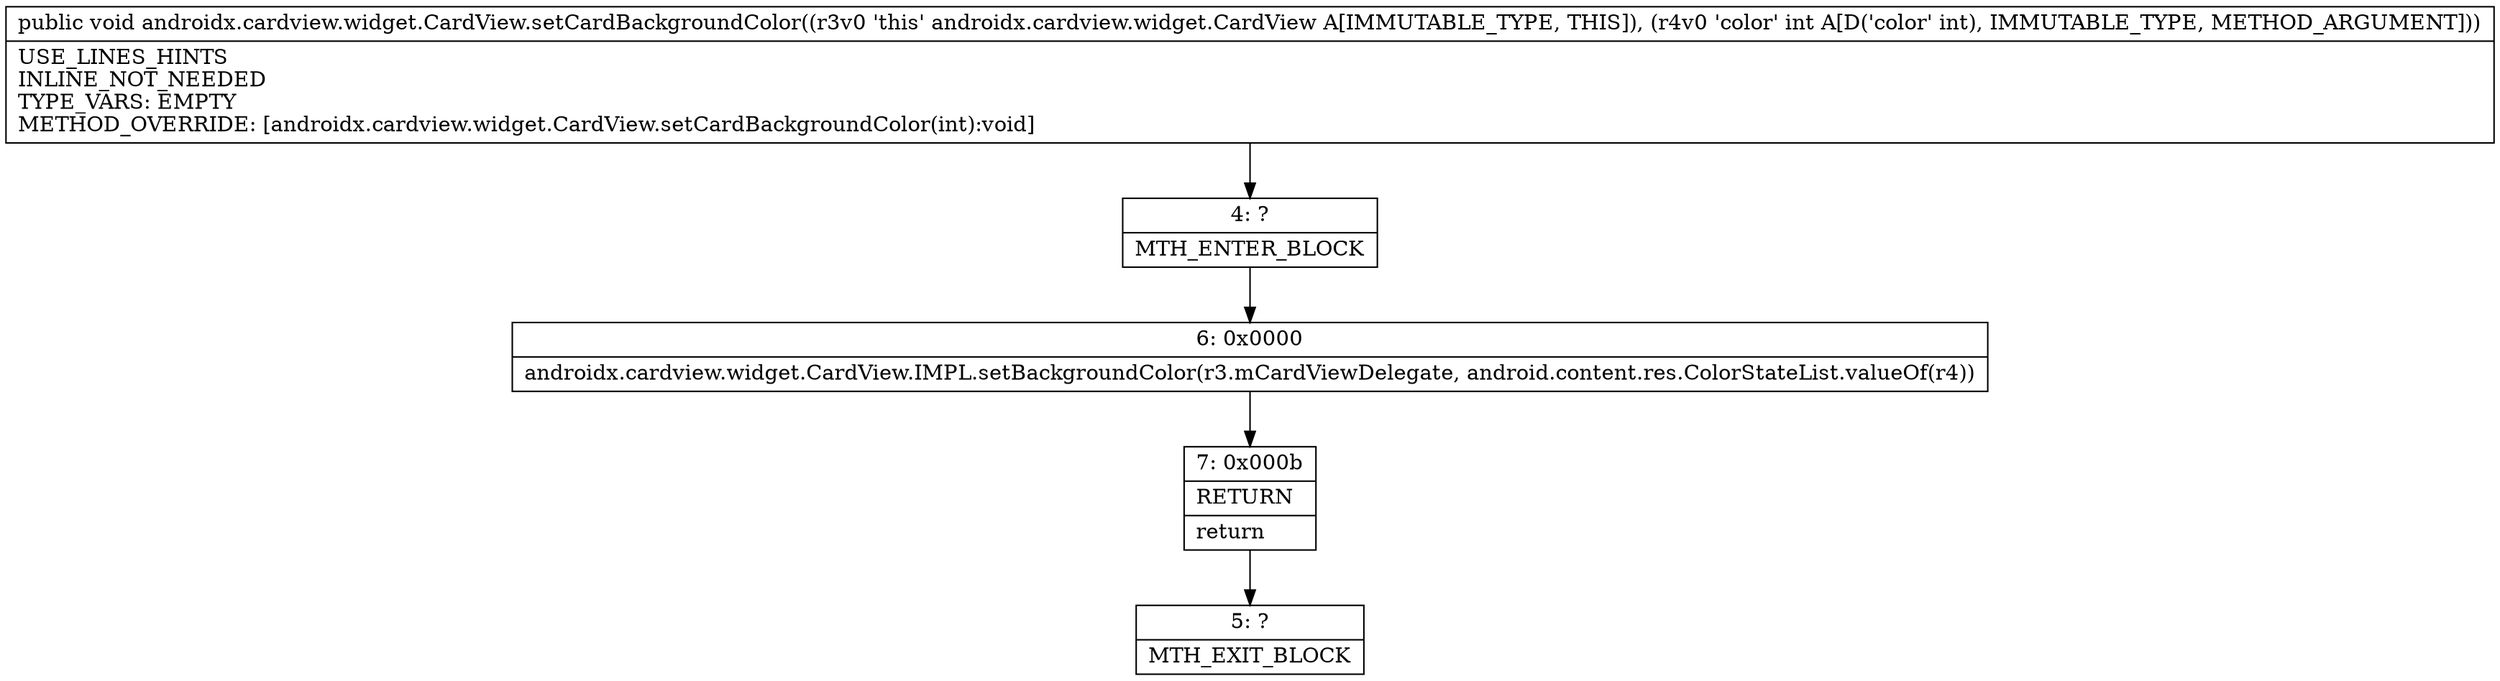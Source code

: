 digraph "CFG forandroidx.cardview.widget.CardView.setCardBackgroundColor(I)V" {
Node_4 [shape=record,label="{4\:\ ?|MTH_ENTER_BLOCK\l}"];
Node_6 [shape=record,label="{6\:\ 0x0000|androidx.cardview.widget.CardView.IMPL.setBackgroundColor(r3.mCardViewDelegate, android.content.res.ColorStateList.valueOf(r4))\l}"];
Node_7 [shape=record,label="{7\:\ 0x000b|RETURN\l|return\l}"];
Node_5 [shape=record,label="{5\:\ ?|MTH_EXIT_BLOCK\l}"];
MethodNode[shape=record,label="{public void androidx.cardview.widget.CardView.setCardBackgroundColor((r3v0 'this' androidx.cardview.widget.CardView A[IMMUTABLE_TYPE, THIS]), (r4v0 'color' int A[D('color' int), IMMUTABLE_TYPE, METHOD_ARGUMENT]))  | USE_LINES_HINTS\lINLINE_NOT_NEEDED\lTYPE_VARS: EMPTY\lMETHOD_OVERRIDE: [androidx.cardview.widget.CardView.setCardBackgroundColor(int):void]\l}"];
MethodNode -> Node_4;Node_4 -> Node_6;
Node_6 -> Node_7;
Node_7 -> Node_5;
}

